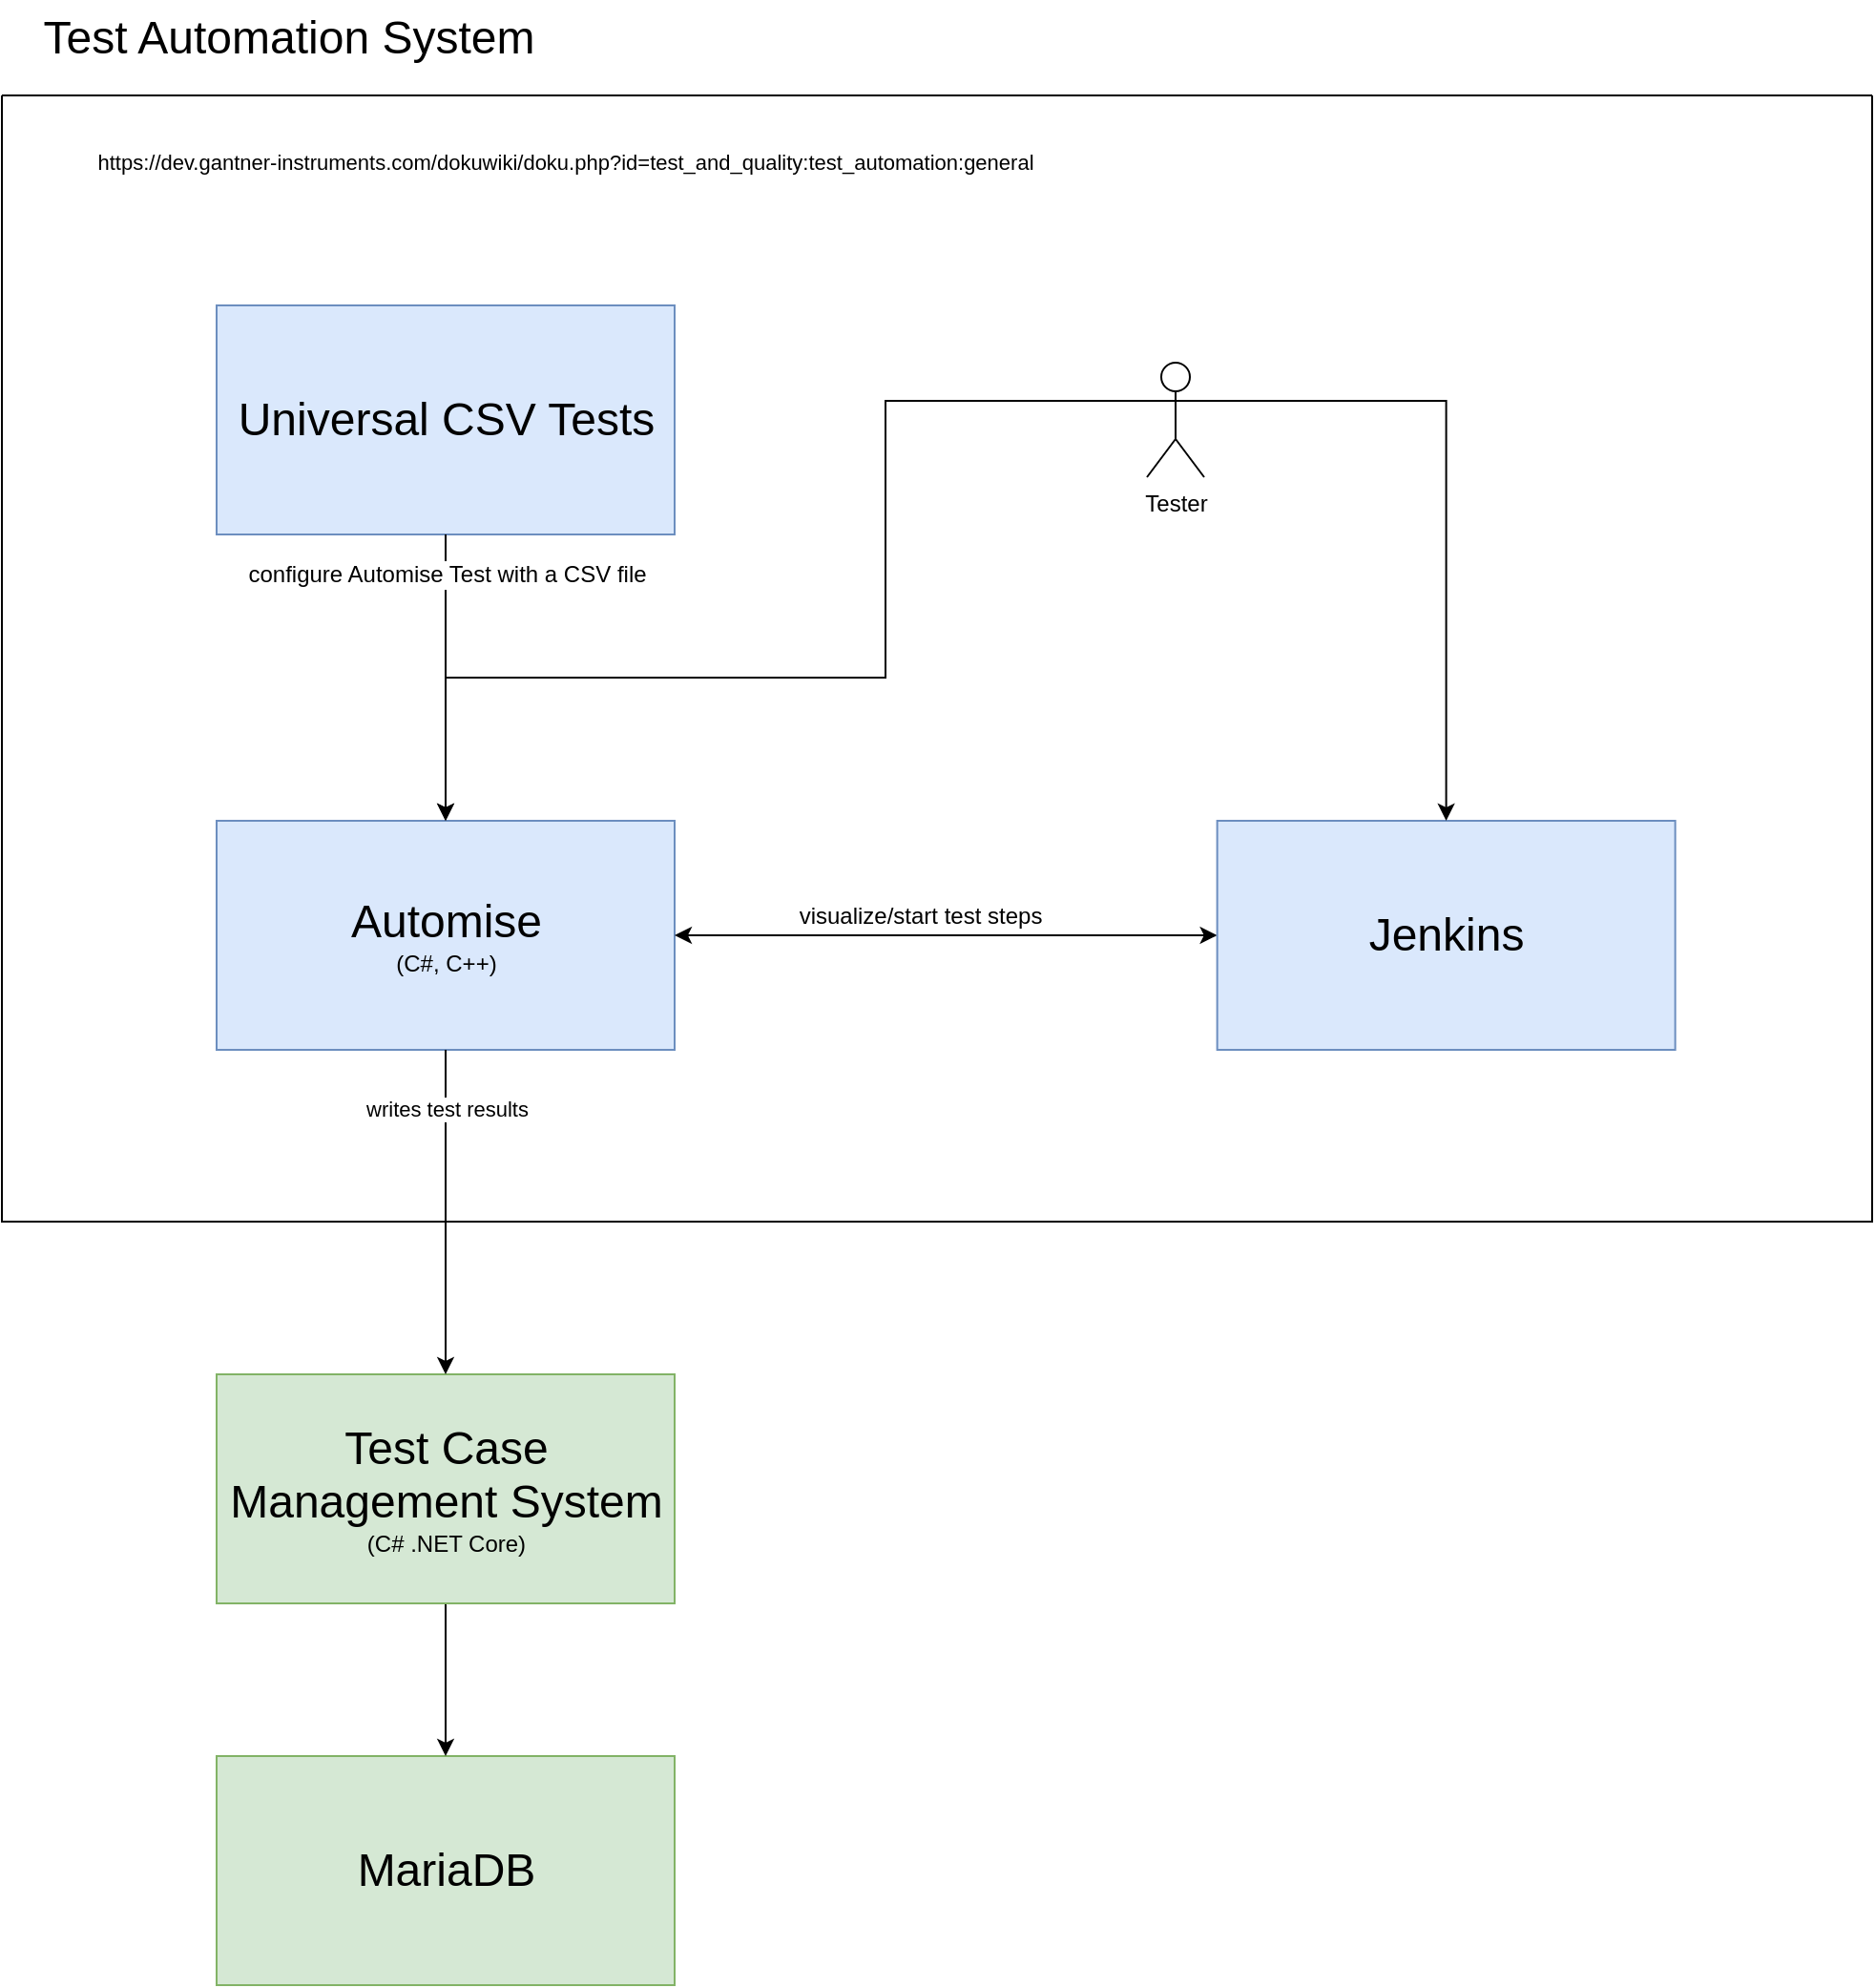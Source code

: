 <mxfile version="21.2.9" type="device">
  <diagram name="Page-1" id="f96WgXrJF7w2DZCyWAKk">
    <mxGraphModel dx="2993" dy="1188" grid="1" gridSize="10" guides="1" tooltips="1" connect="1" arrows="1" fold="1" page="1" pageScale="1" pageWidth="827" pageHeight="1169" math="0" shadow="0">
      <root>
        <mxCell id="0" />
        <mxCell id="1" parent="0" />
        <mxCell id="1aQ4Zla8gFwNtVFZ-AiG-15" value="" style="swimlane;startSize=0;fontSize=11;" parent="1" vertex="1">
          <mxGeometry x="-50" y="90" width="980" height="590" as="geometry">
            <mxRectangle x="-50" y="90" width="50" height="40" as="alternateBounds" />
          </mxGeometry>
        </mxCell>
        <mxCell id="1aQ4Zla8gFwNtVFZ-AiG-16" value="https://dev.gantner-instruments.com/dokuwiki/doku.php?id=test_and_quality:test_automation:general" style="text;html=1;align=center;verticalAlign=middle;resizable=0;points=[];autosize=1;strokeColor=none;fillColor=none;fontSize=11;" parent="1aQ4Zla8gFwNtVFZ-AiG-15" vertex="1">
          <mxGeometry x="40" y="20" width="510" height="30" as="geometry" />
        </mxCell>
        <mxCell id="1aQ4Zla8gFwNtVFZ-AiG-11" value="&lt;font style=&quot;font-size: 24px;&quot;&gt;Universal CSV Tests&lt;/font&gt;" style="rounded=0;whiteSpace=wrap;html=1;fillColor=#dae8fc;strokeColor=#6c8ebf;" parent="1aQ4Zla8gFwNtVFZ-AiG-15" vertex="1">
          <mxGeometry x="112.5" y="110" width="240" height="120" as="geometry" />
        </mxCell>
        <mxCell id="1aQ4Zla8gFwNtVFZ-AiG-1" value="&lt;font style=&quot;&quot;&gt;&lt;span style=&quot;font-size: 24px;&quot;&gt;Automise&lt;/span&gt;&lt;br&gt;&lt;font style=&quot;font-size: 12px;&quot;&gt;(C#, C++)&lt;/font&gt;&lt;br&gt;&lt;/font&gt;" style="rounded=0;whiteSpace=wrap;html=1;fillColor=#dae8fc;strokeColor=#6c8ebf;" parent="1aQ4Zla8gFwNtVFZ-AiG-15" vertex="1">
          <mxGeometry x="112.5" y="380" width="240" height="120" as="geometry" />
        </mxCell>
        <mxCell id="1aQ4Zla8gFwNtVFZ-AiG-12" style="edgeStyle=orthogonalEdgeStyle;rounded=0;orthogonalLoop=1;jettySize=auto;html=1;entryX=0.5;entryY=0;entryDx=0;entryDy=0;fontSize=11;" parent="1aQ4Zla8gFwNtVFZ-AiG-15" source="1aQ4Zla8gFwNtVFZ-AiG-11" target="1aQ4Zla8gFwNtVFZ-AiG-1" edge="1">
          <mxGeometry relative="1" as="geometry" />
        </mxCell>
        <mxCell id="1aQ4Zla8gFwNtVFZ-AiG-38" value="configure Automise Test with a CSV file" style="edgeLabel;html=1;align=center;verticalAlign=middle;resizable=0;points=[];fontSize=12;" parent="1aQ4Zla8gFwNtVFZ-AiG-12" vertex="1" connectable="0">
          <mxGeometry x="-0.743" y="-2" relative="1" as="geometry">
            <mxPoint x="2" y="1" as="offset" />
          </mxGeometry>
        </mxCell>
        <mxCell id="1aQ4Zla8gFwNtVFZ-AiG-10" style="edgeStyle=orthogonalEdgeStyle;rounded=0;orthogonalLoop=1;jettySize=auto;html=1;exitX=0.5;exitY=1;exitDx=0;exitDy=0;fontSize=11;" parent="1aQ4Zla8gFwNtVFZ-AiG-15" edge="1">
          <mxGeometry relative="1" as="geometry">
            <mxPoint x="510.82" y="440" as="sourcePoint" />
            <mxPoint x="510.82" y="440" as="targetPoint" />
          </mxGeometry>
        </mxCell>
        <mxCell id="IV9MoBWmYWmBW-QY7avg-2" value="" style="endArrow=classic;startArrow=classic;html=1;rounded=0;entryX=0;entryY=0.5;entryDx=0;entryDy=0;exitX=1;exitY=0.5;exitDx=0;exitDy=0;" parent="1aQ4Zla8gFwNtVFZ-AiG-15" source="1aQ4Zla8gFwNtVFZ-AiG-1" target="1aQ4Zla8gFwNtVFZ-AiG-7" edge="1">
          <mxGeometry width="50" height="50" relative="1" as="geometry">
            <mxPoint x="391.82" y="439.58" as="sourcePoint" />
            <mxPoint x="636.82" y="439.58" as="targetPoint" />
          </mxGeometry>
        </mxCell>
        <mxCell id="IV9MoBWmYWmBW-QY7avg-3" value="&lt;span style=&quot;font-size: 12px&quot;&gt;visualize/start test steps&lt;/span&gt;" style="edgeLabel;html=1;align=center;verticalAlign=middle;resizable=0;points=[];" parent="IV9MoBWmYWmBW-QY7avg-2" vertex="1" connectable="0">
          <mxGeometry x="-0.352" y="-2" relative="1" as="geometry">
            <mxPoint x="36" y="-12" as="offset" />
          </mxGeometry>
        </mxCell>
        <mxCell id="1aQ4Zla8gFwNtVFZ-AiG-7" value="&lt;font style=&quot;font-size: 24px;&quot;&gt;Jenkins&lt;/font&gt;" style="rounded=0;whiteSpace=wrap;html=1;fillColor=#dae8fc;strokeColor=#6c8ebf;" parent="1aQ4Zla8gFwNtVFZ-AiG-15" vertex="1">
          <mxGeometry x="636.82" y="380" width="240" height="120" as="geometry" />
        </mxCell>
        <mxCell id="WGsBbb1lFy_ZqLdGjQi--1" style="edgeStyle=orthogonalEdgeStyle;rounded=0;orthogonalLoop=1;jettySize=auto;html=1;entryX=0.5;entryY=0;entryDx=0;entryDy=0;exitX=0;exitY=0.333;exitDx=0;exitDy=0;exitPerimeter=0;" parent="1aQ4Zla8gFwNtVFZ-AiG-15" source="IV9MoBWmYWmBW-QY7avg-4" target="1aQ4Zla8gFwNtVFZ-AiG-1" edge="1">
          <mxGeometry relative="1" as="geometry">
            <Array as="points">
              <mxPoint x="463" y="160" />
              <mxPoint x="463" y="305" />
              <mxPoint x="232" y="305" />
            </Array>
          </mxGeometry>
        </mxCell>
        <mxCell id="3etS4jr1pKGL3zoFXnOU-1" style="edgeStyle=orthogonalEdgeStyle;rounded=0;orthogonalLoop=1;jettySize=auto;html=1;exitX=1;exitY=0.333;exitDx=0;exitDy=0;exitPerimeter=0;" parent="1aQ4Zla8gFwNtVFZ-AiG-15" source="IV9MoBWmYWmBW-QY7avg-4" target="1aQ4Zla8gFwNtVFZ-AiG-7" edge="1">
          <mxGeometry relative="1" as="geometry" />
        </mxCell>
        <mxCell id="IV9MoBWmYWmBW-QY7avg-4" value="Tester" style="shape=umlActor;verticalLabelPosition=bottom;verticalAlign=top;html=1;outlineConnect=0;" parent="1aQ4Zla8gFwNtVFZ-AiG-15" vertex="1">
          <mxGeometry x="600" y="140" width="30" height="60" as="geometry" />
        </mxCell>
        <mxCell id="1aQ4Zla8gFwNtVFZ-AiG-17" value="&lt;font style=&quot;font-size: 24px;&quot;&gt;Test Automation System&lt;/font&gt;" style="text;html=1;align=center;verticalAlign=middle;resizable=0;points=[];autosize=1;strokeColor=none;fillColor=none;fontSize=11;" parent="1" vertex="1">
          <mxGeometry x="-40" y="40" width="280" height="40" as="geometry" />
        </mxCell>
        <mxCell id="1aQ4Zla8gFwNtVFZ-AiG-23" value="&lt;font style=&quot;font-size: 24px;&quot;&gt;MariaDB&lt;/font&gt;" style="rounded=0;whiteSpace=wrap;html=1;fillColor=#d5e8d4;strokeColor=#82b366;" parent="1" vertex="1">
          <mxGeometry x="62.5" y="960" width="240" height="120" as="geometry" />
        </mxCell>
        <mxCell id="1aQ4Zla8gFwNtVFZ-AiG-33" style="edgeStyle=none;rounded=0;orthogonalLoop=1;jettySize=auto;html=1;entryX=0.5;entryY=0;entryDx=0;entryDy=0;fontSize=24;" parent="1" source="1aQ4Zla8gFwNtVFZ-AiG-32" target="1aQ4Zla8gFwNtVFZ-AiG-23" edge="1">
          <mxGeometry relative="1" as="geometry" />
        </mxCell>
        <mxCell id="1aQ4Zla8gFwNtVFZ-AiG-32" value="&lt;font style=&quot;&quot;&gt;&lt;span style=&quot;font-size: 24px;&quot;&gt;Test Case Management System&lt;/span&gt;&lt;br&gt;&lt;font style=&quot;font-size: 12px;&quot;&gt;(C# .NET Core)&lt;/font&gt;&lt;br&gt;&lt;/font&gt;" style="rounded=0;whiteSpace=wrap;html=1;fillColor=#d5e8d4;strokeColor=#82b366;" parent="1" vertex="1">
          <mxGeometry x="62.5" y="760" width="240" height="120" as="geometry" />
        </mxCell>
        <mxCell id="-Yvk3Jp_ioSxefIqhNEg-3" style="edgeStyle=orthogonalEdgeStyle;rounded=0;orthogonalLoop=1;jettySize=auto;html=1;" parent="1" source="1aQ4Zla8gFwNtVFZ-AiG-1" target="1aQ4Zla8gFwNtVFZ-AiG-32" edge="1">
          <mxGeometry relative="1" as="geometry">
            <Array as="points" />
          </mxGeometry>
        </mxCell>
        <mxCell id="-Yvk3Jp_ioSxefIqhNEg-5" value="writes test results" style="edgeLabel;html=1;align=center;verticalAlign=middle;resizable=0;points=[];" parent="-Yvk3Jp_ioSxefIqhNEg-3" vertex="1" connectable="0">
          <mxGeometry x="-0.725" y="-3" relative="1" as="geometry">
            <mxPoint x="3" y="7" as="offset" />
          </mxGeometry>
        </mxCell>
      </root>
    </mxGraphModel>
  </diagram>
</mxfile>
